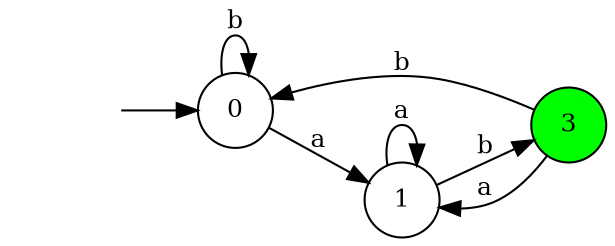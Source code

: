 digraph "../../../PDLTest/DotFiles/endsinab" {
rankdir=LR; fontsize=12;

//Initial state
preInit [style = filled, shape = plaintext, color = white, fillcolor = white, label = " "]
//Final states
3 [style = filled, shape = circle, fillcolor = green, fontsize = 12]

//Other states
0 [style = filled, shape = circle, fillcolor = white, fontsize = 12]
1 [style = filled, shape = circle, fillcolor = white, fontsize = 12]

//Transitions
preInit -> 0
0 -> 0 [label = "b", fontsize = 12 ];
0 -> 1 [label = "a", fontsize = 12 ];
1 -> 3 [label = "b", fontsize = 12 ];
1 -> 1 [label = "a", fontsize = 12 ];
3 -> 0 [label = "b", fontsize = 12 ];
3 -> 1 [label = "a", fontsize = 12 ];
}

